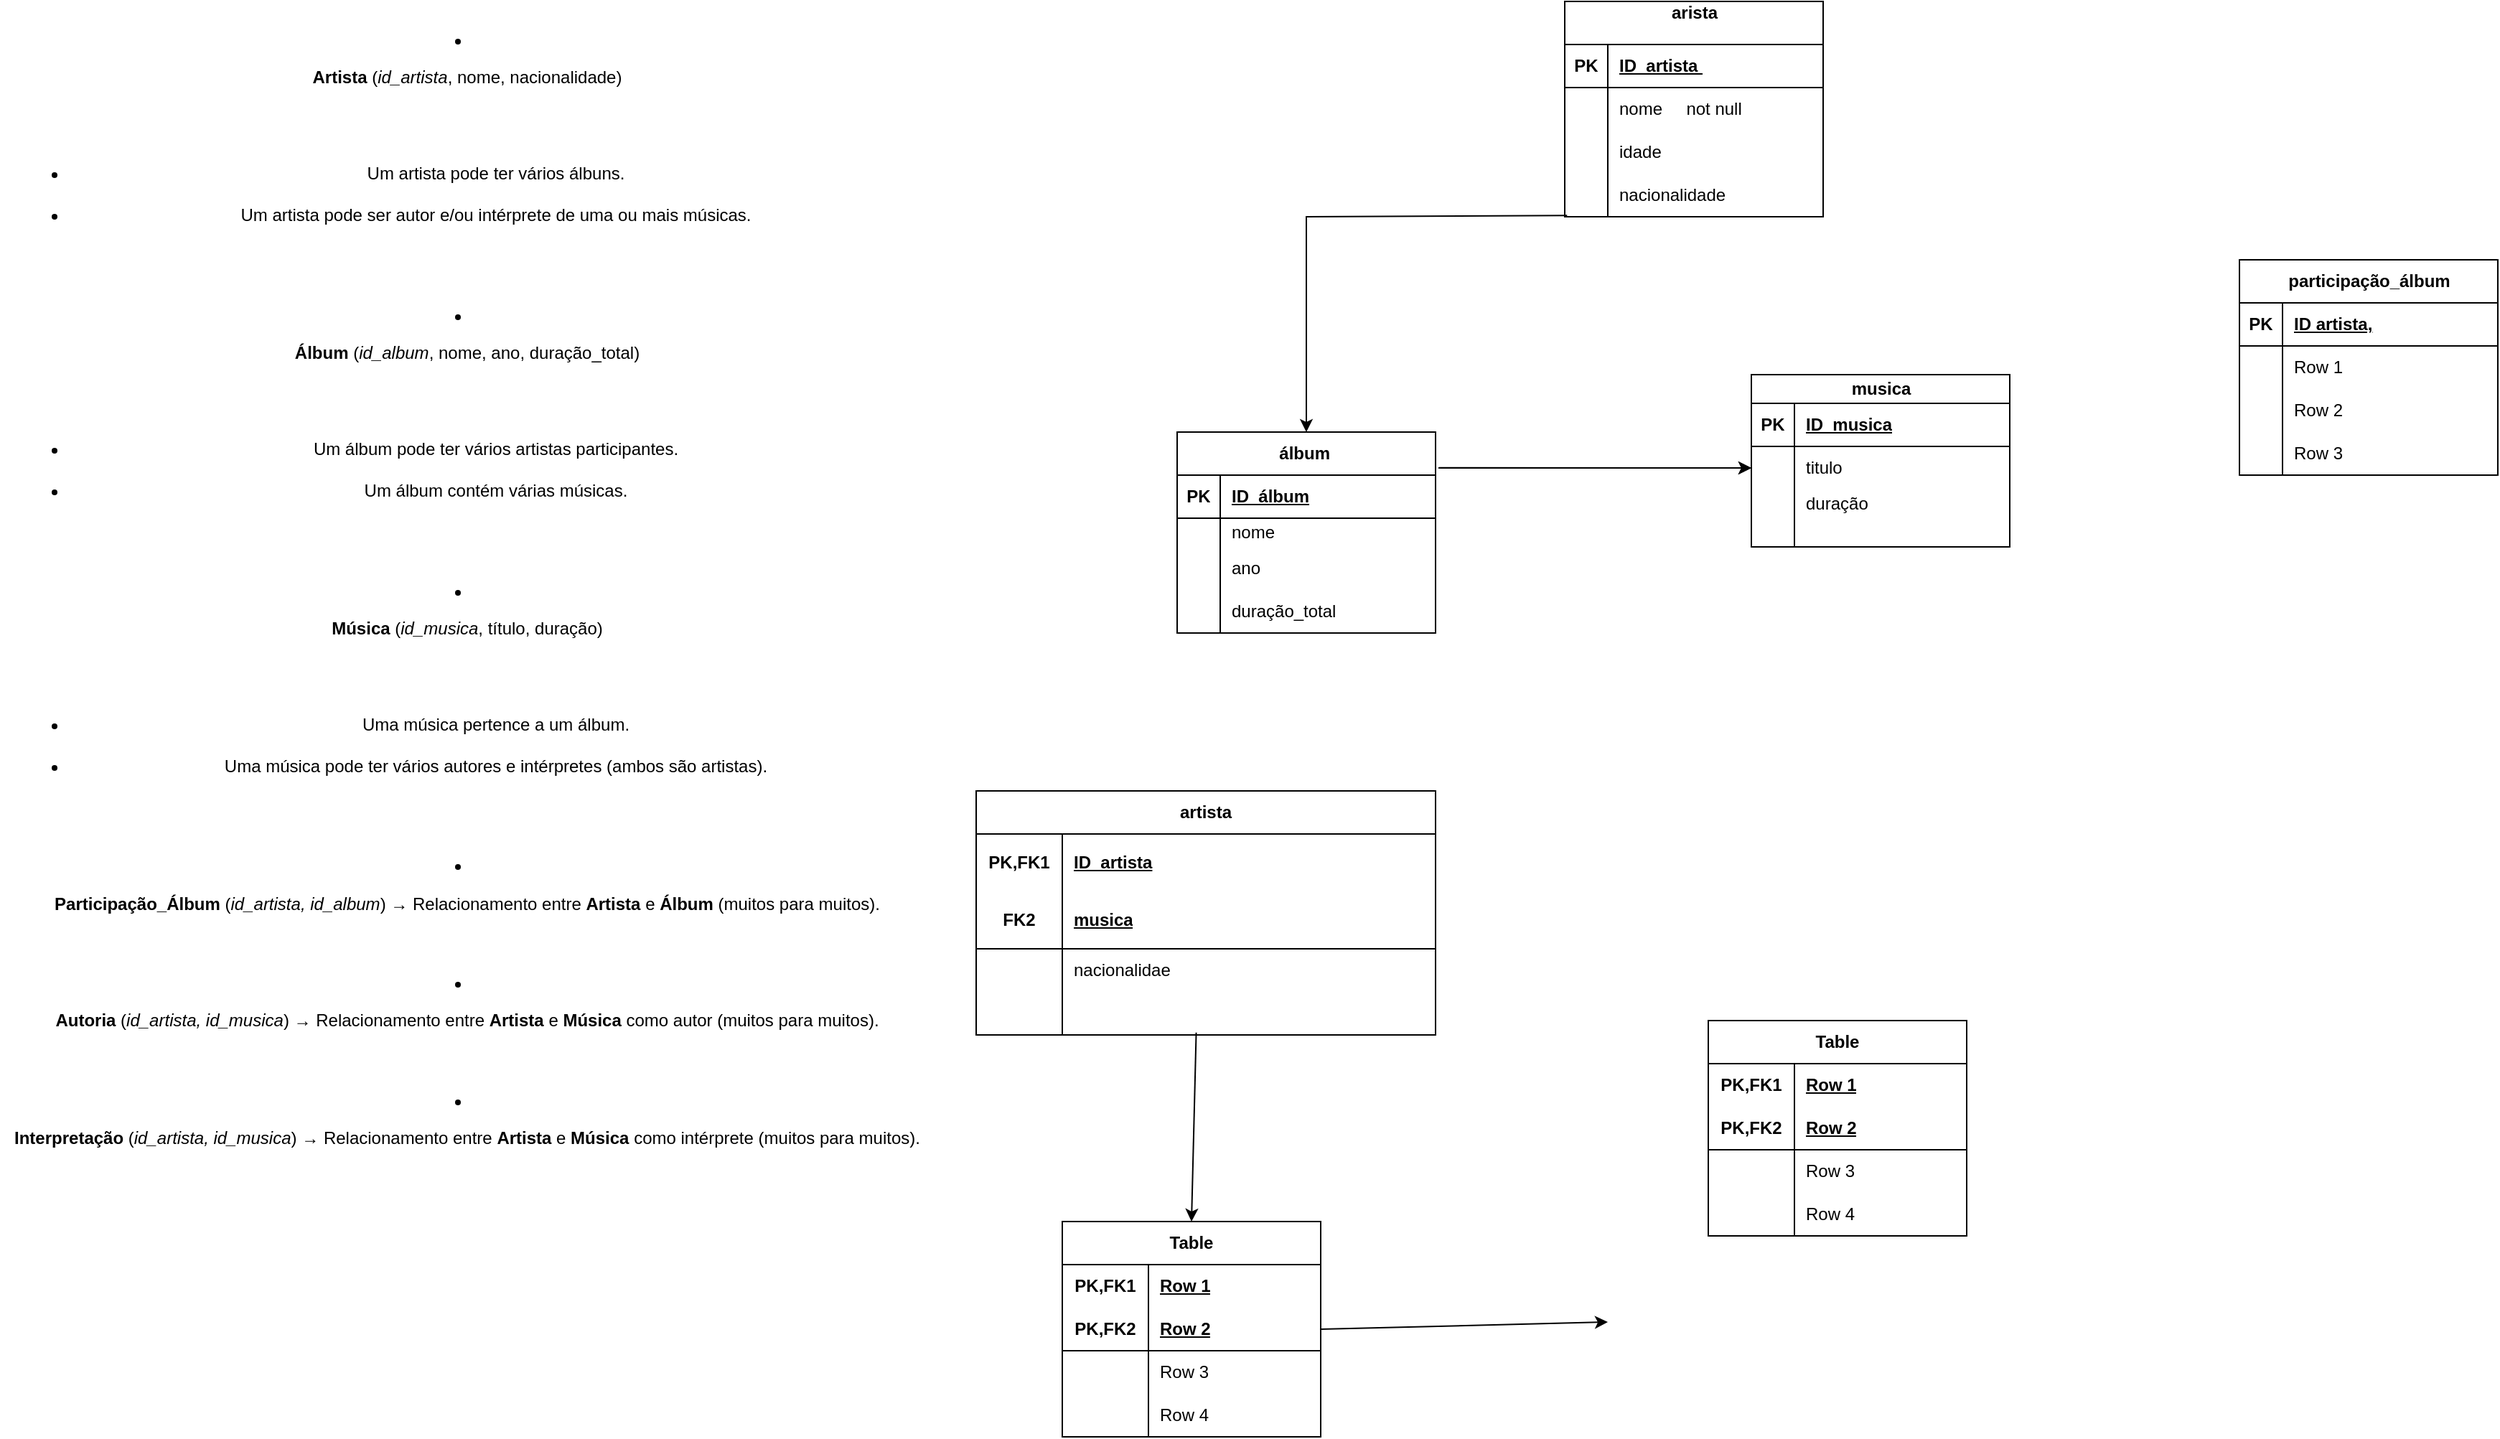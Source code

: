 <mxfile version="26.1.3">
  <diagram name="Página-1" id="kw8GnnVBeZU2lAnxftRu">
    <mxGraphModel dx="3033" dy="783" grid="1" gridSize="10" guides="1" tooltips="1" connect="1" arrows="1" fold="1" page="1" pageScale="1" pageWidth="827" pageHeight="1169" math="0" shadow="0">
      <root>
        <mxCell id="0" />
        <mxCell id="1" parent="0" />
        <mxCell id="ON_dK3pQGKEtO9HJaeca-2" value="musica" style="shape=table;startSize=20;container=1;collapsible=1;childLayout=tableLayout;fixedRows=1;rowLines=0;fontStyle=1;align=center;resizeLast=1;html=1;" parent="1" vertex="1">
          <mxGeometry x="230" y="310" width="180" height="120" as="geometry" />
        </mxCell>
        <mxCell id="ON_dK3pQGKEtO9HJaeca-3" value="" style="shape=tableRow;horizontal=0;startSize=0;swimlaneHead=0;swimlaneBody=0;fillColor=none;collapsible=0;dropTarget=0;points=[[0,0.5],[1,0.5]];portConstraint=eastwest;top=0;left=0;right=0;bottom=1;" parent="ON_dK3pQGKEtO9HJaeca-2" vertex="1">
          <mxGeometry y="20" width="180" height="30" as="geometry" />
        </mxCell>
        <mxCell id="ON_dK3pQGKEtO9HJaeca-4" value="PK" style="shape=partialRectangle;connectable=0;fillColor=none;top=0;left=0;bottom=0;right=0;fontStyle=1;overflow=hidden;whiteSpace=wrap;html=1;" parent="ON_dK3pQGKEtO9HJaeca-3" vertex="1">
          <mxGeometry width="30" height="30" as="geometry">
            <mxRectangle width="30" height="30" as="alternateBounds" />
          </mxGeometry>
        </mxCell>
        <mxCell id="ON_dK3pQGKEtO9HJaeca-5" value="ID_musica" style="shape=partialRectangle;connectable=0;fillColor=none;top=0;left=0;bottom=0;right=0;align=left;spacingLeft=6;fontStyle=5;overflow=hidden;whiteSpace=wrap;html=1;" parent="ON_dK3pQGKEtO9HJaeca-3" vertex="1">
          <mxGeometry x="30" width="150" height="30" as="geometry">
            <mxRectangle width="150" height="30" as="alternateBounds" />
          </mxGeometry>
        </mxCell>
        <mxCell id="ON_dK3pQGKEtO9HJaeca-6" value="" style="shape=tableRow;horizontal=0;startSize=0;swimlaneHead=0;swimlaneBody=0;fillColor=none;collapsible=0;dropTarget=0;points=[[0,0.5],[1,0.5]];portConstraint=eastwest;top=0;left=0;right=0;bottom=0;" parent="ON_dK3pQGKEtO9HJaeca-2" vertex="1">
          <mxGeometry y="50" width="180" height="30" as="geometry" />
        </mxCell>
        <mxCell id="ON_dK3pQGKEtO9HJaeca-7" value="" style="shape=partialRectangle;connectable=0;fillColor=none;top=0;left=0;bottom=0;right=0;editable=1;overflow=hidden;whiteSpace=wrap;html=1;" parent="ON_dK3pQGKEtO9HJaeca-6" vertex="1">
          <mxGeometry width="30" height="30" as="geometry">
            <mxRectangle width="30" height="30" as="alternateBounds" />
          </mxGeometry>
        </mxCell>
        <mxCell id="ON_dK3pQGKEtO9HJaeca-8" value="titulo" style="shape=partialRectangle;connectable=0;fillColor=none;top=0;left=0;bottom=0;right=0;align=left;spacingLeft=6;overflow=hidden;whiteSpace=wrap;html=1;" parent="ON_dK3pQGKEtO9HJaeca-6" vertex="1">
          <mxGeometry x="30" width="150" height="30" as="geometry">
            <mxRectangle width="150" height="30" as="alternateBounds" />
          </mxGeometry>
        </mxCell>
        <mxCell id="ON_dK3pQGKEtO9HJaeca-9" value="" style="shape=tableRow;horizontal=0;startSize=0;swimlaneHead=0;swimlaneBody=0;fillColor=none;collapsible=0;dropTarget=0;points=[[0,0.5],[1,0.5]];portConstraint=eastwest;top=0;left=0;right=0;bottom=0;" parent="ON_dK3pQGKEtO9HJaeca-2" vertex="1">
          <mxGeometry y="80" width="180" height="20" as="geometry" />
        </mxCell>
        <mxCell id="ON_dK3pQGKEtO9HJaeca-10" value="" style="shape=partialRectangle;connectable=0;fillColor=none;top=0;left=0;bottom=0;right=0;editable=1;overflow=hidden;whiteSpace=wrap;html=1;" parent="ON_dK3pQGKEtO9HJaeca-9" vertex="1">
          <mxGeometry width="30" height="20" as="geometry">
            <mxRectangle width="30" height="20" as="alternateBounds" />
          </mxGeometry>
        </mxCell>
        <mxCell id="ON_dK3pQGKEtO9HJaeca-11" value="duração&amp;nbsp;" style="shape=partialRectangle;connectable=0;fillColor=none;top=0;left=0;bottom=0;right=0;align=left;spacingLeft=6;overflow=hidden;whiteSpace=wrap;html=1;" parent="ON_dK3pQGKEtO9HJaeca-9" vertex="1">
          <mxGeometry x="30" width="150" height="20" as="geometry">
            <mxRectangle width="150" height="20" as="alternateBounds" />
          </mxGeometry>
        </mxCell>
        <mxCell id="ON_dK3pQGKEtO9HJaeca-12" value="" style="shape=tableRow;horizontal=0;startSize=0;swimlaneHead=0;swimlaneBody=0;fillColor=none;collapsible=0;dropTarget=0;points=[[0,0.5],[1,0.5]];portConstraint=eastwest;top=0;left=0;right=0;bottom=0;" parent="ON_dK3pQGKEtO9HJaeca-2" vertex="1">
          <mxGeometry y="100" width="180" height="20" as="geometry" />
        </mxCell>
        <mxCell id="ON_dK3pQGKEtO9HJaeca-13" value="" style="shape=partialRectangle;connectable=0;fillColor=none;top=0;left=0;bottom=0;right=0;editable=1;overflow=hidden;whiteSpace=wrap;html=1;" parent="ON_dK3pQGKEtO9HJaeca-12" vertex="1">
          <mxGeometry width="30" height="20" as="geometry">
            <mxRectangle width="30" height="20" as="alternateBounds" />
          </mxGeometry>
        </mxCell>
        <mxCell id="ON_dK3pQGKEtO9HJaeca-14" value="" style="shape=partialRectangle;connectable=0;fillColor=none;top=0;left=0;bottom=0;right=0;align=left;spacingLeft=6;overflow=hidden;whiteSpace=wrap;html=1;" parent="ON_dK3pQGKEtO9HJaeca-12" vertex="1">
          <mxGeometry x="30" width="150" height="20" as="geometry">
            <mxRectangle width="150" height="20" as="alternateBounds" />
          </mxGeometry>
        </mxCell>
        <mxCell id="ON_dK3pQGKEtO9HJaeca-15" value="álbum&amp;nbsp;" style="shape=table;startSize=30;container=1;collapsible=1;childLayout=tableLayout;fixedRows=1;rowLines=0;fontStyle=1;align=center;resizeLast=1;html=1;" parent="1" vertex="1">
          <mxGeometry x="-170" y="350" width="180" height="140" as="geometry" />
        </mxCell>
        <mxCell id="ON_dK3pQGKEtO9HJaeca-16" value="" style="shape=tableRow;horizontal=0;startSize=0;swimlaneHead=0;swimlaneBody=0;fillColor=none;collapsible=0;dropTarget=0;points=[[0,0.5],[1,0.5]];portConstraint=eastwest;top=0;left=0;right=0;bottom=1;" parent="ON_dK3pQGKEtO9HJaeca-15" vertex="1">
          <mxGeometry y="30" width="180" height="30" as="geometry" />
        </mxCell>
        <mxCell id="ON_dK3pQGKEtO9HJaeca-17" value="PK" style="shape=partialRectangle;connectable=0;fillColor=none;top=0;left=0;bottom=0;right=0;fontStyle=1;overflow=hidden;whiteSpace=wrap;html=1;" parent="ON_dK3pQGKEtO9HJaeca-16" vertex="1">
          <mxGeometry width="30" height="30" as="geometry">
            <mxRectangle width="30" height="30" as="alternateBounds" />
          </mxGeometry>
        </mxCell>
        <mxCell id="ON_dK3pQGKEtO9HJaeca-18" value="ID_álbum" style="shape=partialRectangle;connectable=0;fillColor=none;top=0;left=0;bottom=0;right=0;align=left;spacingLeft=6;fontStyle=5;overflow=hidden;whiteSpace=wrap;html=1;" parent="ON_dK3pQGKEtO9HJaeca-16" vertex="1">
          <mxGeometry x="30" width="150" height="30" as="geometry">
            <mxRectangle width="150" height="30" as="alternateBounds" />
          </mxGeometry>
        </mxCell>
        <mxCell id="ON_dK3pQGKEtO9HJaeca-19" value="" style="shape=tableRow;horizontal=0;startSize=0;swimlaneHead=0;swimlaneBody=0;fillColor=none;collapsible=0;dropTarget=0;points=[[0,0.5],[1,0.5]];portConstraint=eastwest;top=0;left=0;right=0;bottom=0;" parent="ON_dK3pQGKEtO9HJaeca-15" vertex="1">
          <mxGeometry y="60" width="180" height="20" as="geometry" />
        </mxCell>
        <mxCell id="ON_dK3pQGKEtO9HJaeca-20" value="" style="shape=partialRectangle;connectable=0;fillColor=none;top=0;left=0;bottom=0;right=0;editable=1;overflow=hidden;whiteSpace=wrap;html=1;" parent="ON_dK3pQGKEtO9HJaeca-19" vertex="1">
          <mxGeometry width="30" height="20" as="geometry">
            <mxRectangle width="30" height="20" as="alternateBounds" />
          </mxGeometry>
        </mxCell>
        <mxCell id="ON_dK3pQGKEtO9HJaeca-21" value="nome&amp;nbsp;&amp;nbsp;" style="shape=partialRectangle;connectable=0;fillColor=none;top=0;left=0;bottom=0;right=0;align=left;spacingLeft=6;overflow=hidden;whiteSpace=wrap;html=1;" parent="ON_dK3pQGKEtO9HJaeca-19" vertex="1">
          <mxGeometry x="30" width="150" height="20" as="geometry">
            <mxRectangle width="150" height="20" as="alternateBounds" />
          </mxGeometry>
        </mxCell>
        <mxCell id="ON_dK3pQGKEtO9HJaeca-22" value="" style="shape=tableRow;horizontal=0;startSize=0;swimlaneHead=0;swimlaneBody=0;fillColor=none;collapsible=0;dropTarget=0;points=[[0,0.5],[1,0.5]];portConstraint=eastwest;top=0;left=0;right=0;bottom=0;" parent="ON_dK3pQGKEtO9HJaeca-15" vertex="1">
          <mxGeometry y="80" width="180" height="30" as="geometry" />
        </mxCell>
        <mxCell id="ON_dK3pQGKEtO9HJaeca-23" value="" style="shape=partialRectangle;connectable=0;fillColor=none;top=0;left=0;bottom=0;right=0;editable=1;overflow=hidden;whiteSpace=wrap;html=1;" parent="ON_dK3pQGKEtO9HJaeca-22" vertex="1">
          <mxGeometry width="30" height="30" as="geometry">
            <mxRectangle width="30" height="30" as="alternateBounds" />
          </mxGeometry>
        </mxCell>
        <mxCell id="ON_dK3pQGKEtO9HJaeca-24" value="ano" style="shape=partialRectangle;connectable=0;fillColor=none;top=0;left=0;bottom=0;right=0;align=left;spacingLeft=6;overflow=hidden;whiteSpace=wrap;html=1;" parent="ON_dK3pQGKEtO9HJaeca-22" vertex="1">
          <mxGeometry x="30" width="150" height="30" as="geometry">
            <mxRectangle width="150" height="30" as="alternateBounds" />
          </mxGeometry>
        </mxCell>
        <mxCell id="ON_dK3pQGKEtO9HJaeca-25" value="" style="shape=tableRow;horizontal=0;startSize=0;swimlaneHead=0;swimlaneBody=0;fillColor=none;collapsible=0;dropTarget=0;points=[[0,0.5],[1,0.5]];portConstraint=eastwest;top=0;left=0;right=0;bottom=0;" parent="ON_dK3pQGKEtO9HJaeca-15" vertex="1">
          <mxGeometry y="110" width="180" height="30" as="geometry" />
        </mxCell>
        <mxCell id="ON_dK3pQGKEtO9HJaeca-26" value="" style="shape=partialRectangle;connectable=0;fillColor=none;top=0;left=0;bottom=0;right=0;editable=1;overflow=hidden;whiteSpace=wrap;html=1;" parent="ON_dK3pQGKEtO9HJaeca-25" vertex="1">
          <mxGeometry width="30" height="30" as="geometry">
            <mxRectangle width="30" height="30" as="alternateBounds" />
          </mxGeometry>
        </mxCell>
        <mxCell id="ON_dK3pQGKEtO9HJaeca-27" value="duração_total" style="shape=partialRectangle;connectable=0;fillColor=none;top=0;left=0;bottom=0;right=0;align=left;spacingLeft=6;overflow=hidden;whiteSpace=wrap;html=1;" parent="ON_dK3pQGKEtO9HJaeca-25" vertex="1">
          <mxGeometry x="30" width="150" height="30" as="geometry">
            <mxRectangle width="150" height="30" as="alternateBounds" />
          </mxGeometry>
        </mxCell>
        <mxCell id="ON_dK3pQGKEtO9HJaeca-28" value="participação_álbum" style="shape=table;startSize=30;container=1;collapsible=1;childLayout=tableLayout;fixedRows=1;rowLines=0;fontStyle=1;align=center;resizeLast=1;html=1;" parent="1" vertex="1">
          <mxGeometry x="570" y="230" width="180" height="150" as="geometry" />
        </mxCell>
        <mxCell id="ON_dK3pQGKEtO9HJaeca-29" value="" style="shape=tableRow;horizontal=0;startSize=0;swimlaneHead=0;swimlaneBody=0;fillColor=none;collapsible=0;dropTarget=0;points=[[0,0.5],[1,0.5]];portConstraint=eastwest;top=0;left=0;right=0;bottom=1;" parent="ON_dK3pQGKEtO9HJaeca-28" vertex="1">
          <mxGeometry y="30" width="180" height="30" as="geometry" />
        </mxCell>
        <mxCell id="ON_dK3pQGKEtO9HJaeca-30" value="PK" style="shape=partialRectangle;connectable=0;fillColor=none;top=0;left=0;bottom=0;right=0;fontStyle=1;overflow=hidden;whiteSpace=wrap;html=1;" parent="ON_dK3pQGKEtO9HJaeca-29" vertex="1">
          <mxGeometry width="30" height="30" as="geometry">
            <mxRectangle width="30" height="30" as="alternateBounds" />
          </mxGeometry>
        </mxCell>
        <mxCell id="ON_dK3pQGKEtO9HJaeca-31" value="ID artista," style="shape=partialRectangle;connectable=0;fillColor=none;top=0;left=0;bottom=0;right=0;align=left;spacingLeft=6;fontStyle=5;overflow=hidden;whiteSpace=wrap;html=1;" parent="ON_dK3pQGKEtO9HJaeca-29" vertex="1">
          <mxGeometry x="30" width="150" height="30" as="geometry">
            <mxRectangle width="150" height="30" as="alternateBounds" />
          </mxGeometry>
        </mxCell>
        <mxCell id="ON_dK3pQGKEtO9HJaeca-32" value="" style="shape=tableRow;horizontal=0;startSize=0;swimlaneHead=0;swimlaneBody=0;fillColor=none;collapsible=0;dropTarget=0;points=[[0,0.5],[1,0.5]];portConstraint=eastwest;top=0;left=0;right=0;bottom=0;" parent="ON_dK3pQGKEtO9HJaeca-28" vertex="1">
          <mxGeometry y="60" width="180" height="30" as="geometry" />
        </mxCell>
        <mxCell id="ON_dK3pQGKEtO9HJaeca-33" value="" style="shape=partialRectangle;connectable=0;fillColor=none;top=0;left=0;bottom=0;right=0;editable=1;overflow=hidden;whiteSpace=wrap;html=1;" parent="ON_dK3pQGKEtO9HJaeca-32" vertex="1">
          <mxGeometry width="30" height="30" as="geometry">
            <mxRectangle width="30" height="30" as="alternateBounds" />
          </mxGeometry>
        </mxCell>
        <mxCell id="ON_dK3pQGKEtO9HJaeca-34" value="Row 1" style="shape=partialRectangle;connectable=0;fillColor=none;top=0;left=0;bottom=0;right=0;align=left;spacingLeft=6;overflow=hidden;whiteSpace=wrap;html=1;" parent="ON_dK3pQGKEtO9HJaeca-32" vertex="1">
          <mxGeometry x="30" width="150" height="30" as="geometry">
            <mxRectangle width="150" height="30" as="alternateBounds" />
          </mxGeometry>
        </mxCell>
        <mxCell id="ON_dK3pQGKEtO9HJaeca-35" value="" style="shape=tableRow;horizontal=0;startSize=0;swimlaneHead=0;swimlaneBody=0;fillColor=none;collapsible=0;dropTarget=0;points=[[0,0.5],[1,0.5]];portConstraint=eastwest;top=0;left=0;right=0;bottom=0;" parent="ON_dK3pQGKEtO9HJaeca-28" vertex="1">
          <mxGeometry y="90" width="180" height="30" as="geometry" />
        </mxCell>
        <mxCell id="ON_dK3pQGKEtO9HJaeca-36" value="" style="shape=partialRectangle;connectable=0;fillColor=none;top=0;left=0;bottom=0;right=0;editable=1;overflow=hidden;whiteSpace=wrap;html=1;" parent="ON_dK3pQGKEtO9HJaeca-35" vertex="1">
          <mxGeometry width="30" height="30" as="geometry">
            <mxRectangle width="30" height="30" as="alternateBounds" />
          </mxGeometry>
        </mxCell>
        <mxCell id="ON_dK3pQGKEtO9HJaeca-37" value="Row 2" style="shape=partialRectangle;connectable=0;fillColor=none;top=0;left=0;bottom=0;right=0;align=left;spacingLeft=6;overflow=hidden;whiteSpace=wrap;html=1;" parent="ON_dK3pQGKEtO9HJaeca-35" vertex="1">
          <mxGeometry x="30" width="150" height="30" as="geometry">
            <mxRectangle width="150" height="30" as="alternateBounds" />
          </mxGeometry>
        </mxCell>
        <mxCell id="ON_dK3pQGKEtO9HJaeca-38" value="" style="shape=tableRow;horizontal=0;startSize=0;swimlaneHead=0;swimlaneBody=0;fillColor=none;collapsible=0;dropTarget=0;points=[[0,0.5],[1,0.5]];portConstraint=eastwest;top=0;left=0;right=0;bottom=0;" parent="ON_dK3pQGKEtO9HJaeca-28" vertex="1">
          <mxGeometry y="120" width="180" height="30" as="geometry" />
        </mxCell>
        <mxCell id="ON_dK3pQGKEtO9HJaeca-39" value="" style="shape=partialRectangle;connectable=0;fillColor=none;top=0;left=0;bottom=0;right=0;editable=1;overflow=hidden;whiteSpace=wrap;html=1;" parent="ON_dK3pQGKEtO9HJaeca-38" vertex="1">
          <mxGeometry width="30" height="30" as="geometry">
            <mxRectangle width="30" height="30" as="alternateBounds" />
          </mxGeometry>
        </mxCell>
        <mxCell id="ON_dK3pQGKEtO9HJaeca-40" value="Row 3" style="shape=partialRectangle;connectable=0;fillColor=none;top=0;left=0;bottom=0;right=0;align=left;spacingLeft=6;overflow=hidden;whiteSpace=wrap;html=1;" parent="ON_dK3pQGKEtO9HJaeca-38" vertex="1">
          <mxGeometry x="30" width="150" height="30" as="geometry">
            <mxRectangle width="150" height="30" as="alternateBounds" />
          </mxGeometry>
        </mxCell>
        <mxCell id="ON_dK3pQGKEtO9HJaeca-54" value="arista&lt;div&gt;&lt;br&gt;&lt;/div&gt;" style="shape=table;startSize=30;container=1;collapsible=1;childLayout=tableLayout;fixedRows=1;rowLines=0;fontStyle=1;align=center;resizeLast=1;html=1;" parent="1" vertex="1">
          <mxGeometry x="100" y="50" width="180" height="150" as="geometry" />
        </mxCell>
        <mxCell id="ON_dK3pQGKEtO9HJaeca-55" value="" style="shape=tableRow;horizontal=0;startSize=0;swimlaneHead=0;swimlaneBody=0;fillColor=none;collapsible=0;dropTarget=0;points=[[0,0.5],[1,0.5]];portConstraint=eastwest;top=0;left=0;right=0;bottom=1;" parent="ON_dK3pQGKEtO9HJaeca-54" vertex="1">
          <mxGeometry y="30" width="180" height="30" as="geometry" />
        </mxCell>
        <mxCell id="ON_dK3pQGKEtO9HJaeca-56" value="PK" style="shape=partialRectangle;connectable=0;fillColor=none;top=0;left=0;bottom=0;right=0;fontStyle=1;overflow=hidden;whiteSpace=wrap;html=1;" parent="ON_dK3pQGKEtO9HJaeca-55" vertex="1">
          <mxGeometry width="30" height="30" as="geometry">
            <mxRectangle width="30" height="30" as="alternateBounds" />
          </mxGeometry>
        </mxCell>
        <mxCell id="ON_dK3pQGKEtO9HJaeca-57" value="ID_artista&amp;nbsp;" style="shape=partialRectangle;connectable=0;fillColor=none;top=0;left=0;bottom=0;right=0;align=left;spacingLeft=6;fontStyle=5;overflow=hidden;whiteSpace=wrap;html=1;" parent="ON_dK3pQGKEtO9HJaeca-55" vertex="1">
          <mxGeometry x="30" width="150" height="30" as="geometry">
            <mxRectangle width="150" height="30" as="alternateBounds" />
          </mxGeometry>
        </mxCell>
        <mxCell id="ON_dK3pQGKEtO9HJaeca-58" value="" style="shape=tableRow;horizontal=0;startSize=0;swimlaneHead=0;swimlaneBody=0;fillColor=none;collapsible=0;dropTarget=0;points=[[0,0.5],[1,0.5]];portConstraint=eastwest;top=0;left=0;right=0;bottom=0;" parent="ON_dK3pQGKEtO9HJaeca-54" vertex="1">
          <mxGeometry y="60" width="180" height="30" as="geometry" />
        </mxCell>
        <mxCell id="ON_dK3pQGKEtO9HJaeca-59" value="" style="shape=partialRectangle;connectable=0;fillColor=none;top=0;left=0;bottom=0;right=0;editable=1;overflow=hidden;whiteSpace=wrap;html=1;" parent="ON_dK3pQGKEtO9HJaeca-58" vertex="1">
          <mxGeometry width="30" height="30" as="geometry">
            <mxRectangle width="30" height="30" as="alternateBounds" />
          </mxGeometry>
        </mxCell>
        <mxCell id="ON_dK3pQGKEtO9HJaeca-60" value="nome&amp;nbsp; &amp;nbsp; &amp;nbsp;not null&amp;nbsp;&amp;nbsp;" style="shape=partialRectangle;connectable=0;fillColor=none;top=0;left=0;bottom=0;right=0;align=left;spacingLeft=6;overflow=hidden;whiteSpace=wrap;html=1;" parent="ON_dK3pQGKEtO9HJaeca-58" vertex="1">
          <mxGeometry x="30" width="150" height="30" as="geometry">
            <mxRectangle width="150" height="30" as="alternateBounds" />
          </mxGeometry>
        </mxCell>
        <mxCell id="ON_dK3pQGKEtO9HJaeca-61" value="" style="shape=tableRow;horizontal=0;startSize=0;swimlaneHead=0;swimlaneBody=0;fillColor=none;collapsible=0;dropTarget=0;points=[[0,0.5],[1,0.5]];portConstraint=eastwest;top=0;left=0;right=0;bottom=0;" parent="ON_dK3pQGKEtO9HJaeca-54" vertex="1">
          <mxGeometry y="90" width="180" height="30" as="geometry" />
        </mxCell>
        <mxCell id="ON_dK3pQGKEtO9HJaeca-62" value="" style="shape=partialRectangle;connectable=0;fillColor=none;top=0;left=0;bottom=0;right=0;editable=1;overflow=hidden;whiteSpace=wrap;html=1;" parent="ON_dK3pQGKEtO9HJaeca-61" vertex="1">
          <mxGeometry width="30" height="30" as="geometry">
            <mxRectangle width="30" height="30" as="alternateBounds" />
          </mxGeometry>
        </mxCell>
        <mxCell id="ON_dK3pQGKEtO9HJaeca-63" value="idade&amp;nbsp;" style="shape=partialRectangle;connectable=0;fillColor=none;top=0;left=0;bottom=0;right=0;align=left;spacingLeft=6;overflow=hidden;whiteSpace=wrap;html=1;" parent="ON_dK3pQGKEtO9HJaeca-61" vertex="1">
          <mxGeometry x="30" width="150" height="30" as="geometry">
            <mxRectangle width="150" height="30" as="alternateBounds" />
          </mxGeometry>
        </mxCell>
        <mxCell id="ON_dK3pQGKEtO9HJaeca-64" value="" style="shape=tableRow;horizontal=0;startSize=0;swimlaneHead=0;swimlaneBody=0;fillColor=none;collapsible=0;dropTarget=0;points=[[0,0.5],[1,0.5]];portConstraint=eastwest;top=0;left=0;right=0;bottom=0;" parent="ON_dK3pQGKEtO9HJaeca-54" vertex="1">
          <mxGeometry y="120" width="180" height="30" as="geometry" />
        </mxCell>
        <mxCell id="ON_dK3pQGKEtO9HJaeca-65" value="" style="shape=partialRectangle;connectable=0;fillColor=none;top=0;left=0;bottom=0;right=0;editable=1;overflow=hidden;whiteSpace=wrap;html=1;" parent="ON_dK3pQGKEtO9HJaeca-64" vertex="1">
          <mxGeometry width="30" height="30" as="geometry">
            <mxRectangle width="30" height="30" as="alternateBounds" />
          </mxGeometry>
        </mxCell>
        <mxCell id="ON_dK3pQGKEtO9HJaeca-66" value="nacionalidade&amp;nbsp;" style="shape=partialRectangle;connectable=0;fillColor=none;top=0;left=0;bottom=0;right=0;align=left;spacingLeft=6;overflow=hidden;whiteSpace=wrap;html=1;" parent="ON_dK3pQGKEtO9HJaeca-64" vertex="1">
          <mxGeometry x="30" width="150" height="30" as="geometry">
            <mxRectangle width="150" height="30" as="alternateBounds" />
          </mxGeometry>
        </mxCell>
        <mxCell id="ON_dK3pQGKEtO9HJaeca-67" value="&lt;li data-end=&quot;402&quot; data-start=&quot;241&quot;&gt;&lt;p data-end=&quot;291&quot; data-start=&quot;244&quot;&gt;&lt;strong data-end=&quot;255&quot; data-start=&quot;244&quot;&gt;Artista&lt;/strong&gt; (&lt;em data-end=&quot;269&quot; data-start=&quot;257&quot;&gt;id_artista&lt;/em&gt;, nome, nacionalidade)&lt;/p&gt;&lt;br/&gt;&lt;ul data-end=&quot;402&quot; data-start=&quot;295&quot;&gt;&lt;br/&gt;&lt;li data-end=&quot;331&quot; data-start=&quot;295&quot;&gt;Um artista pode ter vários álbuns.&lt;/li&gt;&lt;br/&gt;&lt;li data-end=&quot;402&quot; data-start=&quot;335&quot;&gt;Um artista pode ser autor e/ou intérprete de uma ou mais músicas.&lt;/li&gt;&lt;br/&gt;&lt;/ul&gt;&lt;br/&gt;&lt;/li&gt;&lt;br/&gt;&lt;li data-end=&quot;546&quot; data-start=&quot;404&quot;&gt;&lt;br/&gt;&lt;p data-end=&quot;455&quot; data-start=&quot;407&quot;&gt;&lt;strong data-end=&quot;416&quot; data-start=&quot;407&quot;&gt;Álbum&lt;/strong&gt; (&lt;em data-end=&quot;428&quot; data-start=&quot;418&quot;&gt;id_album&lt;/em&gt;, nome, ano, duração_total)&lt;/p&gt;&lt;br/&gt;&lt;ul data-end=&quot;546&quot; data-start=&quot;459&quot;&gt;&lt;br/&gt;&lt;li data-end=&quot;509&quot; data-start=&quot;459&quot;&gt;Um álbum pode ter vários artistas participantes.&lt;/li&gt;&lt;br/&gt;&lt;li data-end=&quot;546&quot; data-start=&quot;513&quot;&gt;Um álbum contém várias músicas.&lt;/li&gt;&lt;br/&gt;&lt;/ul&gt;&lt;br/&gt;&lt;/li&gt;&lt;br/&gt;&lt;li data-end=&quot;705&quot; data-start=&quot;548&quot;&gt;&lt;br/&gt;&lt;p data-end=&quot;592&quot; data-start=&quot;551&quot;&gt;&lt;strong data-end=&quot;561&quot; data-start=&quot;551&quot;&gt;Música&lt;/strong&gt; (&lt;em data-end=&quot;574&quot; data-start=&quot;563&quot;&gt;id_musica&lt;/em&gt;, título, duração)&lt;/p&gt;&lt;br/&gt;&lt;ul data-end=&quot;705&quot; data-start=&quot;596&quot;&gt;&lt;br/&gt;&lt;li data-end=&quot;629&quot; data-start=&quot;596&quot;&gt;Uma música pertence a um álbum.&lt;/li&gt;&lt;br/&gt;&lt;li data-end=&quot;705&quot; data-start=&quot;633&quot;&gt;Uma música pode ter vários autores e intérpretes (ambos são artistas).&lt;/li&gt;&lt;br/&gt;&lt;/ul&gt;&lt;br/&gt;&lt;/li&gt;&lt;br/&gt;&lt;li data-end=&quot;826&quot; data-start=&quot;707&quot;&gt;&lt;br/&gt;&lt;p data-end=&quot;826&quot; data-start=&quot;710&quot;&gt;&lt;strong data-end=&quot;732&quot; data-start=&quot;710&quot;&gt;Participação_Álbum&lt;/strong&gt; (&lt;em data-end=&quot;756&quot; data-start=&quot;734&quot;&gt;id_artista, id_album&lt;/em&gt;) → Relacionamento entre &lt;strong data-end=&quot;792&quot; data-start=&quot;781&quot;&gt;Artista&lt;/strong&gt; e &lt;strong data-end=&quot;804&quot; data-start=&quot;795&quot;&gt;Álbum&lt;/strong&gt; (muitos para muitos).&lt;/p&gt;&lt;br/&gt;&lt;/li&gt;&lt;br/&gt;&lt;li data-end=&quot;948&quot; data-start=&quot;827&quot;&gt;&lt;br/&gt;&lt;p data-end=&quot;948&quot; data-start=&quot;830&quot;&gt;&lt;strong data-end=&quot;841&quot; data-start=&quot;830&quot;&gt;Autoria&lt;/strong&gt; (&lt;em data-end=&quot;866&quot; data-start=&quot;843&quot;&gt;id_artista, id_musica&lt;/em&gt;) → Relacionamento entre &lt;strong data-end=&quot;902&quot; data-start=&quot;891&quot;&gt;Artista&lt;/strong&gt; e &lt;strong data-end=&quot;915&quot; data-start=&quot;905&quot;&gt;Música&lt;/strong&gt; como autor (muitos para muitos).&lt;/p&gt;&lt;br/&gt;&lt;/li&gt;&lt;br/&gt;&lt;li data-end=&quot;1081&quot; data-start=&quot;949&quot;&gt;&lt;br/&gt;&lt;p data-end=&quot;1081&quot; data-start=&quot;952&quot;&gt;&lt;strong data-end=&quot;969&quot; data-start=&quot;952&quot;&gt;Interpretação&lt;/strong&gt; (&lt;em data-end=&quot;994&quot; data-start=&quot;971&quot;&gt;id_artista, id_musica&lt;/em&gt;) → Relacionamento entre &lt;strong data-end=&quot;1030&quot; data-start=&quot;1019&quot;&gt;Artista&lt;/strong&gt; e &lt;strong data-end=&quot;1043&quot; data-start=&quot;1033&quot;&gt;Música&lt;/strong&gt; como intérprete (muitos para muitos).&lt;/p&gt;&lt;/li&gt;" style="text;html=1;align=center;verticalAlign=middle;resizable=0;points=[];autosize=1;strokeColor=none;fillColor=none;" parent="1" vertex="1">
          <mxGeometry x="-990" y="60" width="650" height="810" as="geometry" />
        </mxCell>
        <mxCell id="ON_dK3pQGKEtO9HJaeca-68" value="" style="endArrow=classic;html=1;rounded=0;exitX=0.009;exitY=0.972;exitDx=0;exitDy=0;exitPerimeter=0;entryX=0.5;entryY=0;entryDx=0;entryDy=0;" parent="1" source="ON_dK3pQGKEtO9HJaeca-64" target="ON_dK3pQGKEtO9HJaeca-15" edge="1">
          <mxGeometry width="50" height="50" relative="1" as="geometry">
            <mxPoint x="170" y="350" as="sourcePoint" />
            <mxPoint x="220" y="300" as="targetPoint" />
            <Array as="points">
              <mxPoint x="-80" y="200" />
            </Array>
          </mxGeometry>
        </mxCell>
        <mxCell id="ON_dK3pQGKEtO9HJaeca-69" value="" style="endArrow=classic;html=1;rounded=0;entryX=0;entryY=0.5;entryDx=0;entryDy=0;exitX=1.013;exitY=0.178;exitDx=0;exitDy=0;exitPerimeter=0;" parent="1" source="ON_dK3pQGKEtO9HJaeca-15" target="ON_dK3pQGKEtO9HJaeca-6" edge="1">
          <mxGeometry width="50" height="50" relative="1" as="geometry">
            <mxPoint x="20" y="390" as="sourcePoint" />
            <mxPoint x="160" y="290" as="targetPoint" />
          </mxGeometry>
        </mxCell>
        <mxCell id="ON_dK3pQGKEtO9HJaeca-70" value="" style="endArrow=classic;html=1;rounded=0;entryX=0;entryY=0.5;entryDx=0;entryDy=0;exitX=1.013;exitY=0.178;exitDx=0;exitDy=0;exitPerimeter=0;" parent="1" edge="1">
          <mxGeometry width="50" height="50" relative="1" as="geometry">
            <mxPoint x="12" y="375" as="sourcePoint" />
            <mxPoint x="230" y="375" as="targetPoint" />
          </mxGeometry>
        </mxCell>
        <mxCell id="ON_dK3pQGKEtO9HJaeca-71" value="Table" style="shape=table;startSize=30;container=1;collapsible=1;childLayout=tableLayout;fixedRows=1;rowLines=0;fontStyle=1;align=center;resizeLast=1;html=1;whiteSpace=wrap;" parent="1" vertex="1">
          <mxGeometry x="200" y="760" width="180" height="150" as="geometry" />
        </mxCell>
        <mxCell id="ON_dK3pQGKEtO9HJaeca-72" value="" style="shape=tableRow;horizontal=0;startSize=0;swimlaneHead=0;swimlaneBody=0;fillColor=none;collapsible=0;dropTarget=0;points=[[0,0.5],[1,0.5]];portConstraint=eastwest;top=0;left=0;right=0;bottom=0;html=1;" parent="ON_dK3pQGKEtO9HJaeca-71" vertex="1">
          <mxGeometry y="30" width="180" height="30" as="geometry" />
        </mxCell>
        <mxCell id="ON_dK3pQGKEtO9HJaeca-73" value="PK,FK1" style="shape=partialRectangle;connectable=0;fillColor=none;top=0;left=0;bottom=0;right=0;fontStyle=1;overflow=hidden;html=1;whiteSpace=wrap;" parent="ON_dK3pQGKEtO9HJaeca-72" vertex="1">
          <mxGeometry width="60" height="30" as="geometry">
            <mxRectangle width="60" height="30" as="alternateBounds" />
          </mxGeometry>
        </mxCell>
        <mxCell id="ON_dK3pQGKEtO9HJaeca-74" value="Row 1" style="shape=partialRectangle;connectable=0;fillColor=none;top=0;left=0;bottom=0;right=0;align=left;spacingLeft=6;fontStyle=5;overflow=hidden;html=1;whiteSpace=wrap;" parent="ON_dK3pQGKEtO9HJaeca-72" vertex="1">
          <mxGeometry x="60" width="120" height="30" as="geometry">
            <mxRectangle width="120" height="30" as="alternateBounds" />
          </mxGeometry>
        </mxCell>
        <mxCell id="ON_dK3pQGKEtO9HJaeca-75" value="" style="shape=tableRow;horizontal=0;startSize=0;swimlaneHead=0;swimlaneBody=0;fillColor=none;collapsible=0;dropTarget=0;points=[[0,0.5],[1,0.5]];portConstraint=eastwest;top=0;left=0;right=0;bottom=1;html=1;" parent="ON_dK3pQGKEtO9HJaeca-71" vertex="1">
          <mxGeometry y="60" width="180" height="30" as="geometry" />
        </mxCell>
        <mxCell id="ON_dK3pQGKEtO9HJaeca-76" value="PK,FK2" style="shape=partialRectangle;connectable=0;fillColor=none;top=0;left=0;bottom=0;right=0;fontStyle=1;overflow=hidden;html=1;whiteSpace=wrap;" parent="ON_dK3pQGKEtO9HJaeca-75" vertex="1">
          <mxGeometry width="60" height="30" as="geometry">
            <mxRectangle width="60" height="30" as="alternateBounds" />
          </mxGeometry>
        </mxCell>
        <mxCell id="ON_dK3pQGKEtO9HJaeca-77" value="Row 2" style="shape=partialRectangle;connectable=0;fillColor=none;top=0;left=0;bottom=0;right=0;align=left;spacingLeft=6;fontStyle=5;overflow=hidden;html=1;whiteSpace=wrap;" parent="ON_dK3pQGKEtO9HJaeca-75" vertex="1">
          <mxGeometry x="60" width="120" height="30" as="geometry">
            <mxRectangle width="120" height="30" as="alternateBounds" />
          </mxGeometry>
        </mxCell>
        <mxCell id="ON_dK3pQGKEtO9HJaeca-78" value="" style="shape=tableRow;horizontal=0;startSize=0;swimlaneHead=0;swimlaneBody=0;fillColor=none;collapsible=0;dropTarget=0;points=[[0,0.5],[1,0.5]];portConstraint=eastwest;top=0;left=0;right=0;bottom=0;html=1;" parent="ON_dK3pQGKEtO9HJaeca-71" vertex="1">
          <mxGeometry y="90" width="180" height="30" as="geometry" />
        </mxCell>
        <mxCell id="ON_dK3pQGKEtO9HJaeca-79" value="" style="shape=partialRectangle;connectable=0;fillColor=none;top=0;left=0;bottom=0;right=0;editable=1;overflow=hidden;html=1;whiteSpace=wrap;" parent="ON_dK3pQGKEtO9HJaeca-78" vertex="1">
          <mxGeometry width="60" height="30" as="geometry">
            <mxRectangle width="60" height="30" as="alternateBounds" />
          </mxGeometry>
        </mxCell>
        <mxCell id="ON_dK3pQGKEtO9HJaeca-80" value="Row 3" style="shape=partialRectangle;connectable=0;fillColor=none;top=0;left=0;bottom=0;right=0;align=left;spacingLeft=6;overflow=hidden;html=1;whiteSpace=wrap;" parent="ON_dK3pQGKEtO9HJaeca-78" vertex="1">
          <mxGeometry x="60" width="120" height="30" as="geometry">
            <mxRectangle width="120" height="30" as="alternateBounds" />
          </mxGeometry>
        </mxCell>
        <mxCell id="ON_dK3pQGKEtO9HJaeca-81" value="" style="shape=tableRow;horizontal=0;startSize=0;swimlaneHead=0;swimlaneBody=0;fillColor=none;collapsible=0;dropTarget=0;points=[[0,0.5],[1,0.5]];portConstraint=eastwest;top=0;left=0;right=0;bottom=0;html=1;" parent="ON_dK3pQGKEtO9HJaeca-71" vertex="1">
          <mxGeometry y="120" width="180" height="30" as="geometry" />
        </mxCell>
        <mxCell id="ON_dK3pQGKEtO9HJaeca-82" value="" style="shape=partialRectangle;connectable=0;fillColor=none;top=0;left=0;bottom=0;right=0;editable=1;overflow=hidden;html=1;whiteSpace=wrap;" parent="ON_dK3pQGKEtO9HJaeca-81" vertex="1">
          <mxGeometry width="60" height="30" as="geometry">
            <mxRectangle width="60" height="30" as="alternateBounds" />
          </mxGeometry>
        </mxCell>
        <mxCell id="ON_dK3pQGKEtO9HJaeca-83" value="Row 4" style="shape=partialRectangle;connectable=0;fillColor=none;top=0;left=0;bottom=0;right=0;align=left;spacingLeft=6;overflow=hidden;html=1;whiteSpace=wrap;" parent="ON_dK3pQGKEtO9HJaeca-81" vertex="1">
          <mxGeometry x="60" width="120" height="30" as="geometry">
            <mxRectangle width="120" height="30" as="alternateBounds" />
          </mxGeometry>
        </mxCell>
        <mxCell id="ON_dK3pQGKEtO9HJaeca-97" value="artista" style="shape=table;startSize=30;container=1;collapsible=1;childLayout=tableLayout;fixedRows=1;rowLines=0;fontStyle=1;align=center;resizeLast=1;html=1;whiteSpace=wrap;" parent="1" vertex="1">
          <mxGeometry x="-310" y="600" width="320" height="170" as="geometry" />
        </mxCell>
        <mxCell id="ON_dK3pQGKEtO9HJaeca-98" value="" style="shape=tableRow;horizontal=0;startSize=0;swimlaneHead=0;swimlaneBody=0;fillColor=none;collapsible=0;dropTarget=0;points=[[0,0.5],[1,0.5]];portConstraint=eastwest;top=0;left=0;right=0;bottom=0;html=1;" parent="ON_dK3pQGKEtO9HJaeca-97" vertex="1">
          <mxGeometry y="30" width="320" height="40" as="geometry" />
        </mxCell>
        <mxCell id="ON_dK3pQGKEtO9HJaeca-99" value="PK,FK1" style="shape=partialRectangle;connectable=0;fillColor=none;top=0;left=0;bottom=0;right=0;fontStyle=1;overflow=hidden;html=1;whiteSpace=wrap;" parent="ON_dK3pQGKEtO9HJaeca-98" vertex="1">
          <mxGeometry width="60" height="40" as="geometry">
            <mxRectangle width="60" height="40" as="alternateBounds" />
          </mxGeometry>
        </mxCell>
        <mxCell id="ON_dK3pQGKEtO9HJaeca-100" value="ID_artista" style="shape=partialRectangle;connectable=0;fillColor=none;top=0;left=0;bottom=0;right=0;align=left;spacingLeft=6;fontStyle=5;overflow=hidden;html=1;whiteSpace=wrap;" parent="ON_dK3pQGKEtO9HJaeca-98" vertex="1">
          <mxGeometry x="60" width="260" height="40" as="geometry">
            <mxRectangle width="260" height="40" as="alternateBounds" />
          </mxGeometry>
        </mxCell>
        <mxCell id="ON_dK3pQGKEtO9HJaeca-101" value="" style="shape=tableRow;horizontal=0;startSize=0;swimlaneHead=0;swimlaneBody=0;fillColor=none;collapsible=0;dropTarget=0;points=[[0,0.5],[1,0.5]];portConstraint=eastwest;top=0;left=0;right=0;bottom=1;html=1;" parent="ON_dK3pQGKEtO9HJaeca-97" vertex="1">
          <mxGeometry y="70" width="320" height="40" as="geometry" />
        </mxCell>
        <mxCell id="ON_dK3pQGKEtO9HJaeca-102" value="FK2" style="shape=partialRectangle;connectable=0;fillColor=none;top=0;left=0;bottom=0;right=0;fontStyle=1;overflow=hidden;html=1;whiteSpace=wrap;" parent="ON_dK3pQGKEtO9HJaeca-101" vertex="1">
          <mxGeometry width="60" height="40" as="geometry">
            <mxRectangle width="60" height="40" as="alternateBounds" />
          </mxGeometry>
        </mxCell>
        <mxCell id="ON_dK3pQGKEtO9HJaeca-103" value="musica" style="shape=partialRectangle;connectable=0;fillColor=none;top=0;left=0;bottom=0;right=0;align=left;spacingLeft=6;fontStyle=5;overflow=hidden;html=1;whiteSpace=wrap;" parent="ON_dK3pQGKEtO9HJaeca-101" vertex="1">
          <mxGeometry x="60" width="260" height="40" as="geometry">
            <mxRectangle width="260" height="40" as="alternateBounds" />
          </mxGeometry>
        </mxCell>
        <mxCell id="ON_dK3pQGKEtO9HJaeca-104" value="" style="shape=tableRow;horizontal=0;startSize=0;swimlaneHead=0;swimlaneBody=0;fillColor=none;collapsible=0;dropTarget=0;points=[[0,0.5],[1,0.5]];portConstraint=eastwest;top=0;left=0;right=0;bottom=0;html=1;" parent="ON_dK3pQGKEtO9HJaeca-97" vertex="1">
          <mxGeometry y="110" width="320" height="30" as="geometry" />
        </mxCell>
        <mxCell id="ON_dK3pQGKEtO9HJaeca-105" value="" style="shape=partialRectangle;connectable=0;fillColor=none;top=0;left=0;bottom=0;right=0;editable=1;overflow=hidden;html=1;whiteSpace=wrap;" parent="ON_dK3pQGKEtO9HJaeca-104" vertex="1">
          <mxGeometry width="60" height="30" as="geometry">
            <mxRectangle width="60" height="30" as="alternateBounds" />
          </mxGeometry>
        </mxCell>
        <mxCell id="ON_dK3pQGKEtO9HJaeca-106" value="nacionalidae" style="shape=partialRectangle;connectable=0;fillColor=none;top=0;left=0;bottom=0;right=0;align=left;spacingLeft=6;overflow=hidden;html=1;whiteSpace=wrap;" parent="ON_dK3pQGKEtO9HJaeca-104" vertex="1">
          <mxGeometry x="60" width="260" height="30" as="geometry">
            <mxRectangle width="260" height="30" as="alternateBounds" />
          </mxGeometry>
        </mxCell>
        <mxCell id="ON_dK3pQGKEtO9HJaeca-107" value="" style="shape=tableRow;horizontal=0;startSize=0;swimlaneHead=0;swimlaneBody=0;fillColor=none;collapsible=0;dropTarget=0;points=[[0,0.5],[1,0.5]];portConstraint=eastwest;top=0;left=0;right=0;bottom=0;html=1;" parent="ON_dK3pQGKEtO9HJaeca-97" vertex="1">
          <mxGeometry y="140" width="320" height="30" as="geometry" />
        </mxCell>
        <mxCell id="ON_dK3pQGKEtO9HJaeca-108" value="" style="shape=partialRectangle;connectable=0;fillColor=none;top=0;left=0;bottom=0;right=0;editable=1;overflow=hidden;html=1;whiteSpace=wrap;" parent="ON_dK3pQGKEtO9HJaeca-107" vertex="1">
          <mxGeometry width="60" height="30" as="geometry">
            <mxRectangle width="60" height="30" as="alternateBounds" />
          </mxGeometry>
        </mxCell>
        <mxCell id="ON_dK3pQGKEtO9HJaeca-109" value="" style="shape=partialRectangle;connectable=0;fillColor=none;top=0;left=0;bottom=0;right=0;align=left;spacingLeft=6;overflow=hidden;html=1;whiteSpace=wrap;" parent="ON_dK3pQGKEtO9HJaeca-107" vertex="1">
          <mxGeometry x="60" width="260" height="30" as="geometry">
            <mxRectangle width="260" height="30" as="alternateBounds" />
          </mxGeometry>
        </mxCell>
        <mxCell id="ON_dK3pQGKEtO9HJaeca-110" value="Table" style="shape=table;startSize=30;container=1;collapsible=1;childLayout=tableLayout;fixedRows=1;rowLines=0;fontStyle=1;align=center;resizeLast=1;html=1;whiteSpace=wrap;" parent="1" vertex="1">
          <mxGeometry x="-250" y="900" width="180" height="150" as="geometry" />
        </mxCell>
        <mxCell id="ON_dK3pQGKEtO9HJaeca-111" value="" style="shape=tableRow;horizontal=0;startSize=0;swimlaneHead=0;swimlaneBody=0;fillColor=none;collapsible=0;dropTarget=0;points=[[0,0.5],[1,0.5]];portConstraint=eastwest;top=0;left=0;right=0;bottom=0;html=1;" parent="ON_dK3pQGKEtO9HJaeca-110" vertex="1">
          <mxGeometry y="30" width="180" height="30" as="geometry" />
        </mxCell>
        <mxCell id="ON_dK3pQGKEtO9HJaeca-112" value="PK,FK1" style="shape=partialRectangle;connectable=0;fillColor=none;top=0;left=0;bottom=0;right=0;fontStyle=1;overflow=hidden;html=1;whiteSpace=wrap;" parent="ON_dK3pQGKEtO9HJaeca-111" vertex="1">
          <mxGeometry width="60" height="30" as="geometry">
            <mxRectangle width="60" height="30" as="alternateBounds" />
          </mxGeometry>
        </mxCell>
        <mxCell id="ON_dK3pQGKEtO9HJaeca-113" value="Row 1" style="shape=partialRectangle;connectable=0;fillColor=none;top=0;left=0;bottom=0;right=0;align=left;spacingLeft=6;fontStyle=5;overflow=hidden;html=1;whiteSpace=wrap;" parent="ON_dK3pQGKEtO9HJaeca-111" vertex="1">
          <mxGeometry x="60" width="120" height="30" as="geometry">
            <mxRectangle width="120" height="30" as="alternateBounds" />
          </mxGeometry>
        </mxCell>
        <mxCell id="ON_dK3pQGKEtO9HJaeca-114" value="" style="shape=tableRow;horizontal=0;startSize=0;swimlaneHead=0;swimlaneBody=0;fillColor=none;collapsible=0;dropTarget=0;points=[[0,0.5],[1,0.5]];portConstraint=eastwest;top=0;left=0;right=0;bottom=1;html=1;" parent="ON_dK3pQGKEtO9HJaeca-110" vertex="1">
          <mxGeometry y="60" width="180" height="30" as="geometry" />
        </mxCell>
        <mxCell id="ON_dK3pQGKEtO9HJaeca-115" value="PK,FK2" style="shape=partialRectangle;connectable=0;fillColor=none;top=0;left=0;bottom=0;right=0;fontStyle=1;overflow=hidden;html=1;whiteSpace=wrap;" parent="ON_dK3pQGKEtO9HJaeca-114" vertex="1">
          <mxGeometry width="60" height="30" as="geometry">
            <mxRectangle width="60" height="30" as="alternateBounds" />
          </mxGeometry>
        </mxCell>
        <mxCell id="ON_dK3pQGKEtO9HJaeca-116" value="Row 2" style="shape=partialRectangle;connectable=0;fillColor=none;top=0;left=0;bottom=0;right=0;align=left;spacingLeft=6;fontStyle=5;overflow=hidden;html=1;whiteSpace=wrap;" parent="ON_dK3pQGKEtO9HJaeca-114" vertex="1">
          <mxGeometry x="60" width="120" height="30" as="geometry">
            <mxRectangle width="120" height="30" as="alternateBounds" />
          </mxGeometry>
        </mxCell>
        <mxCell id="ON_dK3pQGKEtO9HJaeca-117" value="" style="shape=tableRow;horizontal=0;startSize=0;swimlaneHead=0;swimlaneBody=0;fillColor=none;collapsible=0;dropTarget=0;points=[[0,0.5],[1,0.5]];portConstraint=eastwest;top=0;left=0;right=0;bottom=0;html=1;" parent="ON_dK3pQGKEtO9HJaeca-110" vertex="1">
          <mxGeometry y="90" width="180" height="30" as="geometry" />
        </mxCell>
        <mxCell id="ON_dK3pQGKEtO9HJaeca-118" value="" style="shape=partialRectangle;connectable=0;fillColor=none;top=0;left=0;bottom=0;right=0;editable=1;overflow=hidden;html=1;whiteSpace=wrap;" parent="ON_dK3pQGKEtO9HJaeca-117" vertex="1">
          <mxGeometry width="60" height="30" as="geometry">
            <mxRectangle width="60" height="30" as="alternateBounds" />
          </mxGeometry>
        </mxCell>
        <mxCell id="ON_dK3pQGKEtO9HJaeca-119" value="Row 3" style="shape=partialRectangle;connectable=0;fillColor=none;top=0;left=0;bottom=0;right=0;align=left;spacingLeft=6;overflow=hidden;html=1;whiteSpace=wrap;" parent="ON_dK3pQGKEtO9HJaeca-117" vertex="1">
          <mxGeometry x="60" width="120" height="30" as="geometry">
            <mxRectangle width="120" height="30" as="alternateBounds" />
          </mxGeometry>
        </mxCell>
        <mxCell id="ON_dK3pQGKEtO9HJaeca-120" value="" style="shape=tableRow;horizontal=0;startSize=0;swimlaneHead=0;swimlaneBody=0;fillColor=none;collapsible=0;dropTarget=0;points=[[0,0.5],[1,0.5]];portConstraint=eastwest;top=0;left=0;right=0;bottom=0;html=1;" parent="ON_dK3pQGKEtO9HJaeca-110" vertex="1">
          <mxGeometry y="120" width="180" height="30" as="geometry" />
        </mxCell>
        <mxCell id="ON_dK3pQGKEtO9HJaeca-121" value="" style="shape=partialRectangle;connectable=0;fillColor=none;top=0;left=0;bottom=0;right=0;editable=1;overflow=hidden;html=1;whiteSpace=wrap;" parent="ON_dK3pQGKEtO9HJaeca-120" vertex="1">
          <mxGeometry width="60" height="30" as="geometry">
            <mxRectangle width="60" height="30" as="alternateBounds" />
          </mxGeometry>
        </mxCell>
        <mxCell id="ON_dK3pQGKEtO9HJaeca-122" value="Row 4" style="shape=partialRectangle;connectable=0;fillColor=none;top=0;left=0;bottom=0;right=0;align=left;spacingLeft=6;overflow=hidden;html=1;whiteSpace=wrap;" parent="ON_dK3pQGKEtO9HJaeca-120" vertex="1">
          <mxGeometry x="60" width="120" height="30" as="geometry">
            <mxRectangle width="120" height="30" as="alternateBounds" />
          </mxGeometry>
        </mxCell>
        <mxCell id="ON_dK3pQGKEtO9HJaeca-123" value="" style="endArrow=classic;html=1;rounded=0;exitX=1;exitY=0.5;exitDx=0;exitDy=0;" parent="1" source="ON_dK3pQGKEtO9HJaeca-114" edge="1">
          <mxGeometry width="50" height="50" relative="1" as="geometry">
            <mxPoint x="40" y="830" as="sourcePoint" />
            <mxPoint x="130" y="970" as="targetPoint" />
            <Array as="points" />
          </mxGeometry>
        </mxCell>
        <mxCell id="ON_dK3pQGKEtO9HJaeca-124" value="" style="endArrow=classic;html=1;rounded=0;exitX=0.479;exitY=0.946;exitDx=0;exitDy=0;exitPerimeter=0;entryX=0.5;entryY=0;entryDx=0;entryDy=0;" parent="1" source="ON_dK3pQGKEtO9HJaeca-107" target="ON_dK3pQGKEtO9HJaeca-110" edge="1">
          <mxGeometry width="50" height="50" relative="1" as="geometry">
            <mxPoint x="220" y="610" as="sourcePoint" />
            <mxPoint x="270" y="560" as="targetPoint" />
            <Array as="points" />
          </mxGeometry>
        </mxCell>
      </root>
    </mxGraphModel>
  </diagram>
</mxfile>
